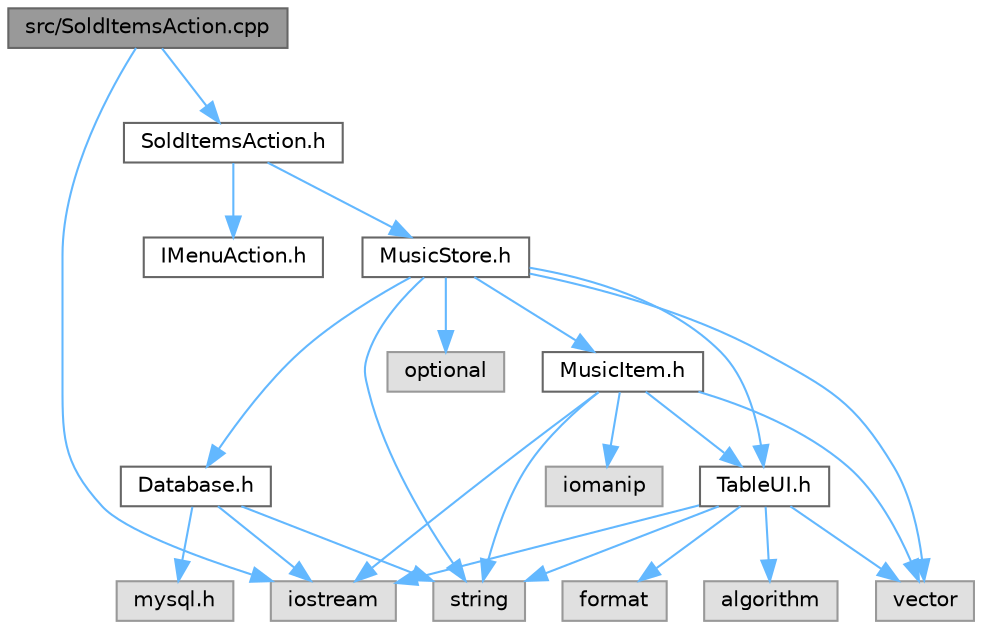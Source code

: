 digraph "src/SoldItemsAction.cpp"
{
 // LATEX_PDF_SIZE
  bgcolor="transparent";
  edge [fontname=Helvetica,fontsize=10,labelfontname=Helvetica,labelfontsize=10];
  node [fontname=Helvetica,fontsize=10,shape=box,height=0.2,width=0.4];
  Node1 [id="Node000001",label="src/SoldItemsAction.cpp",height=0.2,width=0.4,color="gray40", fillcolor="grey60", style="filled", fontcolor="black",tooltip=" "];
  Node1 -> Node2 [id="edge1_Node000001_Node000002",color="steelblue1",style="solid",tooltip=" "];
  Node2 [id="Node000002",label="SoldItemsAction.h",height=0.2,width=0.4,color="grey40", fillcolor="white", style="filled",URL="$_sold_items_action_8h.html",tooltip="Định nghĩa lớp SoldItemsAction để xử lý hành động hiển thị các mặt hàng đã bán."];
  Node2 -> Node3 [id="edge2_Node000002_Node000003",color="steelblue1",style="solid",tooltip=" "];
  Node3 [id="Node000003",label="IMenuAction.h",height=0.2,width=0.4,color="grey40", fillcolor="white", style="filled",URL="$_i_menu_action_8h.html",tooltip="Định nghĩa giao diện IMenuAction cho các hành động trong menu của ứng dụng cửa hàng âm nhạc."];
  Node2 -> Node4 [id="edge3_Node000002_Node000004",color="steelblue1",style="solid",tooltip=" "];
  Node4 [id="Node000004",label="MusicStore.h",height=0.2,width=0.4,color="grey40", fillcolor="white", style="filled",URL="$_music_store_8h.html",tooltip="Định nghĩa lớp MusicStore để quản lý các mặt hàng âm nhạc trong cửa hàng."];
  Node4 -> Node5 [id="edge4_Node000004_Node000005",color="steelblue1",style="solid",tooltip=" "];
  Node5 [id="Node000005",label="MusicItem.h",height=0.2,width=0.4,color="grey40", fillcolor="white", style="filled",URL="$_music_item_8h.html",tooltip="Định nghĩa lớp MusicItem để đại diện cho một mặt hàng âm nhạc trong cửa hàng."];
  Node5 -> Node6 [id="edge5_Node000005_Node000006",color="steelblue1",style="solid",tooltip=" "];
  Node6 [id="Node000006",label="string",height=0.2,width=0.4,color="grey60", fillcolor="#E0E0E0", style="filled",tooltip=" "];
  Node5 -> Node7 [id="edge6_Node000005_Node000007",color="steelblue1",style="solid",tooltip=" "];
  Node7 [id="Node000007",label="iostream",height=0.2,width=0.4,color="grey60", fillcolor="#E0E0E0", style="filled",tooltip=" "];
  Node5 -> Node8 [id="edge7_Node000005_Node000008",color="steelblue1",style="solid",tooltip=" "];
  Node8 [id="Node000008",label="iomanip",height=0.2,width=0.4,color="grey60", fillcolor="#E0E0E0", style="filled",tooltip=" "];
  Node5 -> Node9 [id="edge8_Node000005_Node000009",color="steelblue1",style="solid",tooltip=" "];
  Node9 [id="Node000009",label="vector",height=0.2,width=0.4,color="grey60", fillcolor="#E0E0E0", style="filled",tooltip=" "];
  Node5 -> Node10 [id="edge9_Node000005_Node000010",color="steelblue1",style="solid",tooltip=" "];
  Node10 [id="Node000010",label="TableUI.h",height=0.2,width=0.4,color="grey40", fillcolor="white", style="filled",URL="$_table_u_i_8h.html",tooltip="Định nghĩa lớp TableUI để hiển thị dữ liệu dạng bảng trong giao diện dòng lệnh."];
  Node10 -> Node7 [id="edge10_Node000010_Node000007",color="steelblue1",style="solid",tooltip=" "];
  Node10 -> Node9 [id="edge11_Node000010_Node000009",color="steelblue1",style="solid",tooltip=" "];
  Node10 -> Node6 [id="edge12_Node000010_Node000006",color="steelblue1",style="solid",tooltip=" "];
  Node10 -> Node11 [id="edge13_Node000010_Node000011",color="steelblue1",style="solid",tooltip=" "];
  Node11 [id="Node000011",label="format",height=0.2,width=0.4,color="grey60", fillcolor="#E0E0E0", style="filled",tooltip=" "];
  Node10 -> Node12 [id="edge14_Node000010_Node000012",color="steelblue1",style="solid",tooltip=" "];
  Node12 [id="Node000012",label="algorithm",height=0.2,width=0.4,color="grey60", fillcolor="#E0E0E0", style="filled",tooltip=" "];
  Node4 -> Node13 [id="edge15_Node000004_Node000013",color="steelblue1",style="solid",tooltip=" "];
  Node13 [id="Node000013",label="Database.h",height=0.2,width=0.4,color="grey40", fillcolor="white", style="filled",URL="$_database_8h.html",tooltip="Định nghĩa lớp Database để quản lý kết nối và truy vấn MySQL trong ứng dụng."];
  Node13 -> Node14 [id="edge16_Node000013_Node000014",color="steelblue1",style="solid",tooltip=" "];
  Node14 [id="Node000014",label="mysql.h",height=0.2,width=0.4,color="grey60", fillcolor="#E0E0E0", style="filled",tooltip=" "];
  Node13 -> Node7 [id="edge17_Node000013_Node000007",color="steelblue1",style="solid",tooltip=" "];
  Node13 -> Node6 [id="edge18_Node000013_Node000006",color="steelblue1",style="solid",tooltip=" "];
  Node4 -> Node10 [id="edge19_Node000004_Node000010",color="steelblue1",style="solid",tooltip=" "];
  Node4 -> Node9 [id="edge20_Node000004_Node000009",color="steelblue1",style="solid",tooltip=" "];
  Node4 -> Node6 [id="edge21_Node000004_Node000006",color="steelblue1",style="solid",tooltip=" "];
  Node4 -> Node15 [id="edge22_Node000004_Node000015",color="steelblue1",style="solid",tooltip=" "];
  Node15 [id="Node000015",label="optional",height=0.2,width=0.4,color="grey60", fillcolor="#E0E0E0", style="filled",tooltip=" "];
  Node1 -> Node7 [id="edge23_Node000001_Node000007",color="steelblue1",style="solid",tooltip=" "];
}
